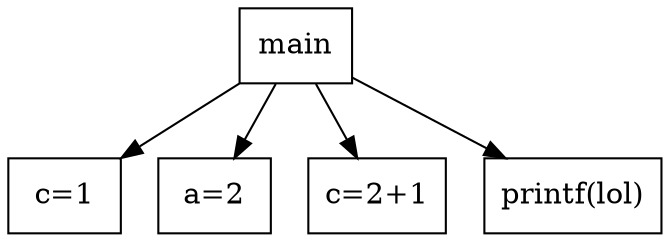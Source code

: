 digraph G{
node[shape=box]

0 [label="main"]
1 [label="c=1"]
2 [label="a=2"]
3 [label="c=2+1"]
4 [label="printf(lol)"]

0 -> 1
0 -> 2
0 -> 3
0 -> 4
}